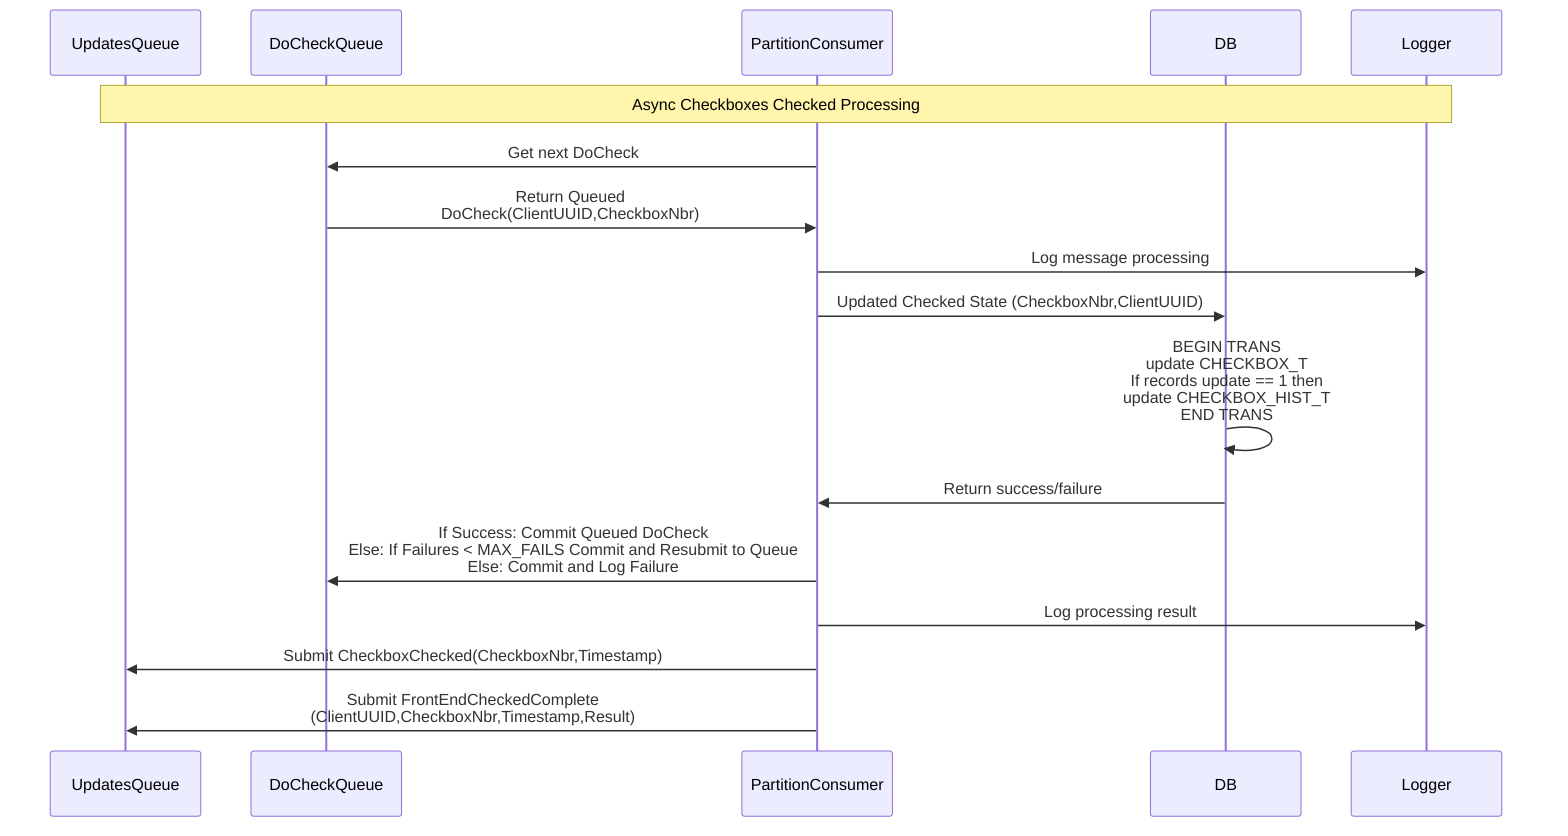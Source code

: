 sequenceDiagram
    participant UpdatesQueue
    participant DoCheckQueue
    participant PartitionConsumer
    participant DB
    participant Logger
    Note over UpdatesQueue,Logger: Async Checkboxes Checked Processing
    PartitionConsumer->>DoCheckQueue: Get next DoCheck
    DoCheckQueue->>PartitionConsumer: Return Queued<br />DoCheck(ClientUUID,CheckboxNbr)
    PartitionConsumer->>Logger: Log message processing
    PartitionConsumer->>DB: Updated Checked State (CheckboxNbr,ClientUUID)
    DB->>DB: BEGIN TRANS<br />update CHECKBOX_T<br />If records update == 1 then<br />update CHECKBOX_HIST_T<br />END TRANS
    DB->>PartitionConsumer: Return success/failure
    PartitionConsumer->>DoCheckQueue: If Success: Commit Queued DoCheck<br />Else: If Failures < MAX_FAILS Commit and Resubmit to Queue<br />Else: Commit and Log Failure
    PartitionConsumer->>Logger: Log processing result
    PartitionConsumer->>UpdatesQueue: Submit CheckboxChecked(CheckboxNbr,Timestamp)
    PartitionConsumer->>UpdatesQueue: Submit FrontEndCheckedComplete<br />(ClientUUID,CheckboxNbr,Timestamp,Result)